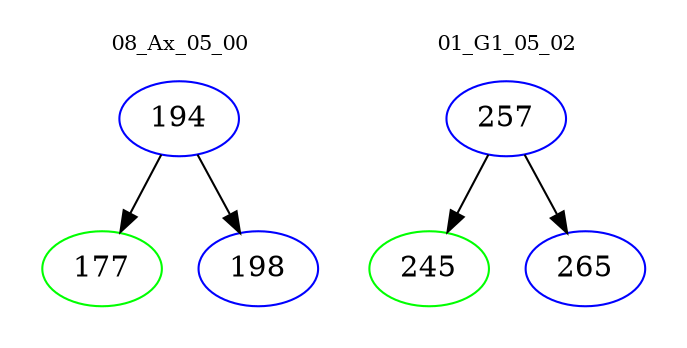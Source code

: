 digraph{
subgraph cluster_0 {
color = white
label = "08_Ax_05_00";
fontsize=10;
T0_194 [label="194", color="blue"]
T0_194 -> T0_177 [color="black"]
T0_177 [label="177", color="green"]
T0_194 -> T0_198 [color="black"]
T0_198 [label="198", color="blue"]
}
subgraph cluster_1 {
color = white
label = "01_G1_05_02";
fontsize=10;
T1_257 [label="257", color="blue"]
T1_257 -> T1_245 [color="black"]
T1_245 [label="245", color="green"]
T1_257 -> T1_265 [color="black"]
T1_265 [label="265", color="blue"]
}
}
